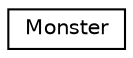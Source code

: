 digraph "Gráfico de Hierarquia de Classes"
{
  edge [fontname="Helvetica",fontsize="10",labelfontname="Helvetica",labelfontsize="10"];
  node [fontname="Helvetica",fontsize="10",shape=record];
  rankdir="LR";
  Node1 [label="Monster",height=0.2,width=0.4,color="black", fillcolor="white", style="filled",URL="$classMonster.html",tooltip="Classe que representa um monstro. "];
}
